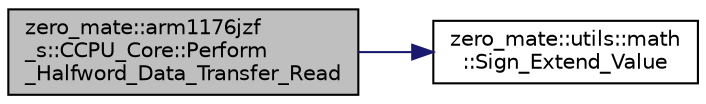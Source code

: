 digraph "zero_mate::arm1176jzf_s::CCPU_Core::Perform_Halfword_Data_Transfer_Read"
{
 // LATEX_PDF_SIZE
  bgcolor="transparent";
  edge [fontname="Helvetica",fontsize="10",labelfontname="Helvetica",labelfontsize="10"];
  node [fontname="Helvetica",fontsize="10",shape=record];
  rankdir="LR";
  Node1 [label="zero_mate::arm1176jzf\l_s::CCPU_Core::Perform\l_Halfword_Data_Transfer_Read",height=0.2,width=0.4,color="black", fillcolor="grey75", style="filled", fontcolor="black",tooltip="Performs a halfword data read from a given address."];
  Node1 -> Node2 [color="midnightblue",fontsize="10",style="solid",fontname="Helvetica"];
  Node2 [label="zero_mate::utils::math\l::Sign_Extend_Value",height=0.2,width=0.4,color="black",URL="$namespacezero__mate_1_1utils_1_1math.html#afda20fa50949a9cd3a80f811b0085221",tooltip="Sign-extends the given integral value."];
}
